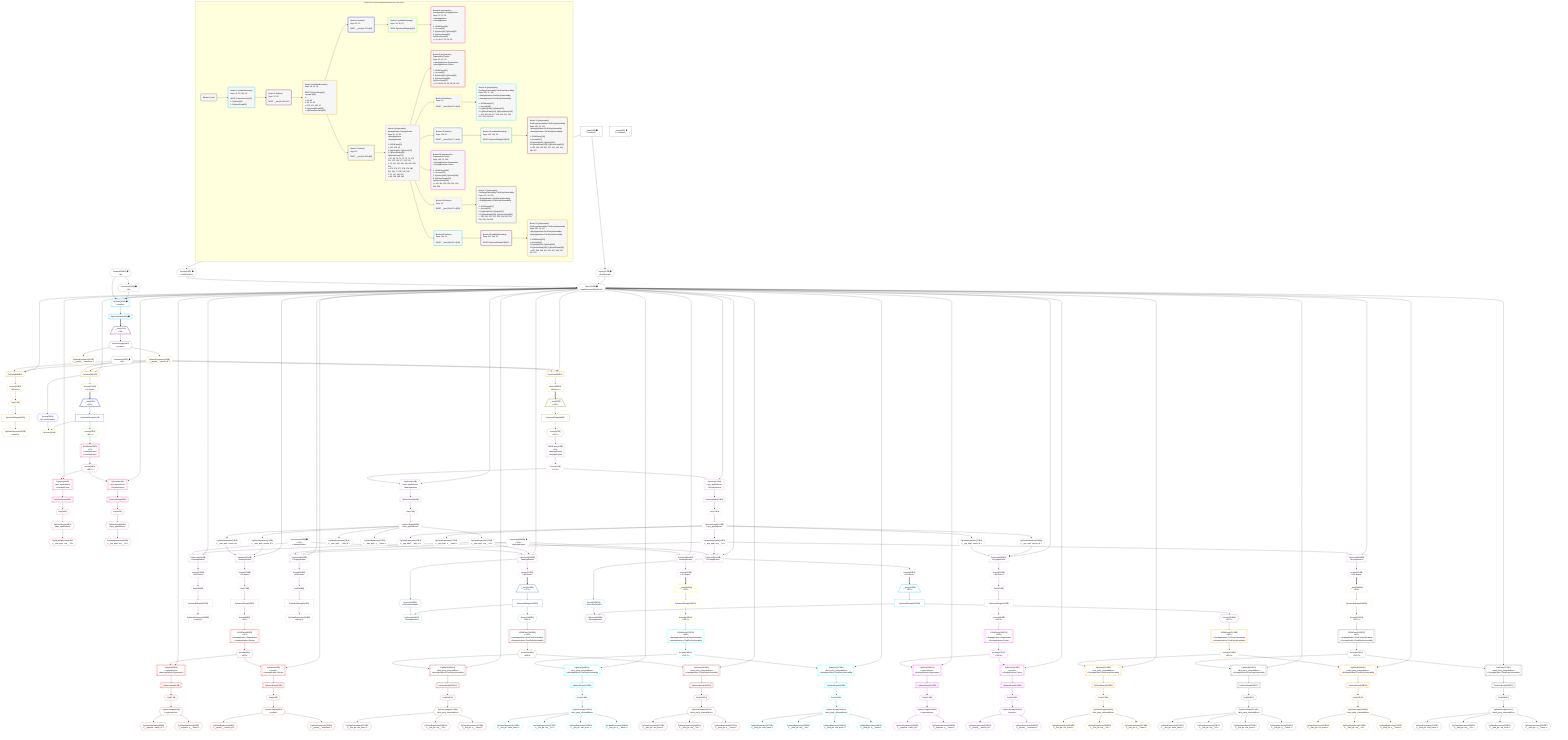 %%{init: {'themeVariables': { 'fontSize': '12px'}}}%%
graph TD
    classDef path fill:#eee,stroke:#000,color:#000
    classDef plan fill:#fff,stroke-width:1px,color:#000
    classDef itemplan fill:#fff,stroke-width:2px,color:#000
    classDef unbatchedplan fill:#dff,stroke-width:1px,color:#000
    classDef sideeffectplan fill:#fcc,stroke-width:2px,color:#000
    classDef bucket fill:#f6f6f6,color:#000,stroke-width:2px,text-align:left


    %% plan dependencies
    Object12{{"Object[12∈0] ➊<br />ᐸ{pgSettings,withPgClient}ᐳ"}}:::plan
    Access10{{"Access[10∈0] ➊<br />ᐸ2.pgSettingsᐳ"}}:::plan
    Access11{{"Access[11∈0] ➊<br />ᐸ2.withPgClientᐳ"}}:::plan
    Access10 & Access11 --> Object12
    __Value2["__Value[2∈0] ➊<br />ᐸcontextᐳ"]:::plan
    __Value2 --> Access10
    __Value2 --> Access11
    Connection13{{"Connection[13∈0] ➊<br />ᐸ9ᐳ"}}:::plan
    Constant284{{"Constant[284∈0] ➊<br />ᐸ4ᐳ"}}:::plan
    Constant284 --> Connection13
    __Value4["__Value[4∈0] ➊<br />ᐸrootValueᐳ"]:::plan
    Connection25{{"Connection[25∈0] ➊<br />ᐸ21ᐳ"}}:::plan
    PgSelect15[["PgSelect[15∈1] ➊<br />ᐸpeopleᐳ"]]:::plan
    Object12 & Connection13 & Constant284 --> PgSelect15
    PgSelectRows16[["PgSelectRows[16∈1] ➊"]]:::plan
    PgSelect15 --> PgSelectRows16
    __Item17[/"__Item[17∈2]<br />ᐸ16ᐳ"\]:::itemplan
    PgSelectRows16 ==> __Item17
    PgSelectSingle18{{"PgSelectSingle[18∈2]<br />ᐸpeopleᐳ"}}:::plan
    __Item17 --> PgSelectSingle18
    PgUnionAll26[["PgUnionAll[26∈3]"]]:::plan
    PgClassExpression19{{"PgClassExpression[19∈3]<br />ᐸ__people__.”person_id”ᐳ"}}:::plan
    Object12 & PgClassExpression19 & Connection25 --> PgUnionAll26
    PgUnionAll31[["PgUnionAll[31∈3]"]]:::plan
    Object12 & PgClassExpression19 & Connection25 --> PgUnionAll31
    PgUnionAll56[["PgUnionAll[56∈3]"]]:::plan
    Object12 & PgClassExpression19 & Connection25 --> PgUnionAll56
    PgSelectSingle18 --> PgClassExpression19
    PgClassExpression20{{"PgClassExpression[20∈3]<br />ᐸ__people__.”username”ᐳ"}}:::plan
    PgSelectSingle18 --> PgClassExpression20
    First27{{"First[27∈3]"}}:::plan
    Access273{{"Access[273∈3]<br />ᐸ26.itemsᐳ"}}:::plan
    Access273 --> First27
    PgUnionAllSingle29["PgUnionAllSingle[29∈3]"]:::plan
    First27 --> PgUnionAllSingle29
    PgClassExpression30{{"PgClassExpression[30∈3]<br />ᐸcount(*)ᐳ"}}:::plan
    PgUnionAllSingle29 --> PgClassExpression30
    PgUnionAll26 --> Access273
    Access274{{"Access[274∈3]<br />ᐸ31.itemsᐳ"}}:::plan
    PgUnionAll31 --> Access274
    Access283{{"Access[283∈3]<br />ᐸ56.itemsᐳ"}}:::plan
    PgUnionAll56 --> Access283
    __Item33[/"__Item[33∈4]<br />ᐸ274ᐳ"\]:::itemplan
    Access274 ==> __Item33
    PgUnionAllSingle34["PgUnionAllSingle[34∈4]"]:::plan
    __Item33 --> PgUnionAllSingle34
    Access35{{"Access[35∈4]<br />ᐸ31.cursorDetailsᐳ"}}:::plan
    PgUnionAll31 --> Access35
    PgCursor36{{"PgCursor[36∈5]"}}:::plan
    PgUnionAllSingle34 & Access35 --> PgCursor36
    Access37{{"Access[37∈5]<br />ᐸ34.1ᐳ"}}:::plan
    PgUnionAllSingle34 --> Access37
    PgSelect40[["PgSelect[40∈6]<br />ᐸaws_applicationsᐳ<br />ᐳAwsApplication"]]:::plan
    Access39{{"Access[39∈6]<br />ᐸ38.0ᐳ"}}:::plan
    Object12 & Access39 --> PgSelect40
    PgSelect50[["PgSelect[50∈6]<br />ᐸgcp_applicationsᐳ<br />ᐳGcpApplication"]]:::plan
    Object12 & Access39 --> PgSelect50
    JSONParse38[["JSONParse[38∈6]<br />ᐸ37ᐳ<br />ᐳAwsApplication<br />ᐳGcpApplication"]]:::plan
    Access37 --> JSONParse38
    JSONParse38 --> Access39
    First44{{"First[44∈6]"}}:::plan
    PgSelectRows45[["PgSelectRows[45∈6]"]]:::plan
    PgSelectRows45 --> First44
    PgSelect40 --> PgSelectRows45
    PgSelectSingle46{{"PgSelectSingle[46∈6]<br />ᐸaws_applicationsᐳ"}}:::plan
    First44 --> PgSelectSingle46
    PgClassExpression47{{"PgClassExpression[47∈6]<br />ᐸ__aws_appl...ons__.”id”ᐳ"}}:::plan
    PgSelectSingle46 --> PgClassExpression47
    First52{{"First[52∈6]"}}:::plan
    PgSelectRows53[["PgSelectRows[53∈6]"]]:::plan
    PgSelectRows53 --> First52
    PgSelect50 --> PgSelectRows53
    PgSelectSingle54{{"PgSelectSingle[54∈6]<br />ᐸgcp_applicationsᐳ"}}:::plan
    First52 --> PgSelectSingle54
    PgClassExpression55{{"PgClassExpression[55∈6]<br />ᐸ__gcp_appl...ons__.”id”ᐳ"}}:::plan
    PgSelectSingle54 --> PgClassExpression55
    __Item58[/"__Item[58∈7]<br />ᐸ283ᐳ"\]:::itemplan
    Access283 ==> __Item58
    PgUnionAllSingle59["PgUnionAllSingle[59∈7]"]:::plan
    __Item58 --> PgUnionAllSingle59
    Access60{{"Access[60∈7]<br />ᐸ59.1ᐳ"}}:::plan
    PgUnionAllSingle59 --> Access60
    PgUnionAll75[["PgUnionAll[75∈8]<br />ᐳAwsApplication"]]:::plan
    PgClassExpression73{{"PgClassExpression[73∈8]<br />ᐸ__aws_appl...person_id”ᐳ"}}:::plan
    PgClassExpression74{{"PgClassExpression[74∈8]<br />ᐸ__aws_appl...zation_id”ᐳ"}}:::plan
    Object12 & PgClassExpression73 & PgClassExpression74 --> PgUnionAll75
    PgUnionAll134[["PgUnionAll[134∈8]<br />ᐳAwsApplication"]]:::plan
    PgClassExpression71{{"PgClassExpression[71∈8]<br />ᐸ__aws_appl...ons__.”id”ᐳ"}}:::plan
    Connection133{{"Connection[133∈8] ➊<br />ᐸ131ᐳ<br />ᐳAwsApplication"}}:::plan
    Object12 & PgClassExpression71 & Connection133 --> PgUnionAll134
    PgUnionAll139[["PgUnionAll[139∈8]<br />ᐳAwsApplication"]]:::plan
    Object12 & PgClassExpression71 & Connection133 --> PgUnionAll139
    PgUnionAll180[["PgUnionAll[180∈8]<br />ᐳGcpApplication"]]:::plan
    PgClassExpression178{{"PgClassExpression[178∈8]<br />ᐸ__gcp_appl...person_id”ᐳ"}}:::plan
    PgClassExpression179{{"PgClassExpression[179∈8]<br />ᐸ__gcp_appl...zation_id”ᐳ"}}:::plan
    Object12 & PgClassExpression178 & PgClassExpression179 --> PgUnionAll180
    PgUnionAll239[["PgUnionAll[239∈8]<br />ᐳGcpApplication"]]:::plan
    PgClassExpression176{{"PgClassExpression[176∈8]<br />ᐸ__gcp_appl...ons__.”id”ᐳ"}}:::plan
    Connection238{{"Connection[238∈8] ➊<br />ᐸ236ᐳ<br />ᐳGcpApplication"}}:::plan
    Object12 & PgClassExpression176 & Connection238 --> PgUnionAll239
    PgUnionAll244[["PgUnionAll[244∈8]<br />ᐳGcpApplication"]]:::plan
    Object12 & PgClassExpression176 & Connection238 --> PgUnionAll244
    PgSelect63[["PgSelect[63∈8]<br />ᐸaws_applicationsᐳ<br />ᐳAwsApplication"]]:::plan
    Access62{{"Access[62∈8]<br />ᐸ61.0ᐳ"}}:::plan
    Object12 & Access62 --> PgSelect63
    PgUnionAll101[["PgUnionAll[101∈8]<br />ᐳAwsApplication"]]:::plan
    Object12 & PgClassExpression71 --> PgUnionAll101
    PgSelect170[["PgSelect[170∈8]<br />ᐸgcp_applicationsᐳ<br />ᐳGcpApplication"]]:::plan
    Object12 & Access62 --> PgSelect170
    PgUnionAll206[["PgUnionAll[206∈8]<br />ᐳGcpApplication"]]:::plan
    Object12 & PgClassExpression176 --> PgUnionAll206
    JSONParse61[["JSONParse[61∈8]<br />ᐸ60ᐳ<br />ᐳAwsApplication<br />ᐳGcpApplication"]]:::plan
    Access60 --> JSONParse61
    JSONParse61 --> Access62
    First67{{"First[67∈8]"}}:::plan
    PgSelectRows68[["PgSelectRows[68∈8]"]]:::plan
    PgSelectRows68 --> First67
    PgSelect63 --> PgSelectRows68
    PgSelectSingle69{{"PgSelectSingle[69∈8]<br />ᐸaws_applicationsᐳ"}}:::plan
    First67 --> PgSelectSingle69
    PgClassExpression70{{"PgClassExpression[70∈8]<br />ᐸ__aws_appl..._.”aws_id”ᐳ"}}:::plan
    PgSelectSingle69 --> PgClassExpression70
    PgSelectSingle69 --> PgClassExpression71
    PgClassExpression72{{"PgClassExpression[72∈8]<br />ᐸ__aws_appl...s__.”name”ᐳ"}}:::plan
    PgSelectSingle69 --> PgClassExpression72
    PgSelectSingle69 --> PgClassExpression73
    PgSelectSingle69 --> PgClassExpression74
    First77{{"First[77∈8]"}}:::plan
    Access278{{"Access[278∈8]<br />ᐸ75.itemsᐳ"}}:::plan
    Access278 --> First77
    PgUnionAllSingle79["PgUnionAllSingle[79∈8]"]:::plan
    First77 --> PgUnionAllSingle79
    Access80{{"Access[80∈8]<br />ᐸ79.1ᐳ"}}:::plan
    PgUnionAllSingle79 --> Access80
    First135{{"First[135∈8]"}}:::plan
    Access276{{"Access[276∈8]<br />ᐸ134.itemsᐳ"}}:::plan
    Access276 --> First135
    PgUnionAllSingle137["PgUnionAllSingle[137∈8]"]:::plan
    First135 --> PgUnionAllSingle137
    PgClassExpression138{{"PgClassExpression[138∈8]<br />ᐸcount(*)ᐳ"}}:::plan
    PgUnionAllSingle137 --> PgClassExpression138
    First172{{"First[172∈8]"}}:::plan
    PgSelectRows173[["PgSelectRows[173∈8]"]]:::plan
    PgSelectRows173 --> First172
    PgSelect170 --> PgSelectRows173
    PgSelectSingle174{{"PgSelectSingle[174∈8]<br />ᐸgcp_applicationsᐳ"}}:::plan
    First172 --> PgSelectSingle174
    PgClassExpression175{{"PgClassExpression[175∈8]<br />ᐸ__gcp_appl..._.”gcp_id”ᐳ"}}:::plan
    PgSelectSingle174 --> PgClassExpression175
    PgSelectSingle174 --> PgClassExpression176
    PgClassExpression177{{"PgClassExpression[177∈8]<br />ᐸ__gcp_appl...s__.”name”ᐳ"}}:::plan
    PgSelectSingle174 --> PgClassExpression177
    PgSelectSingle174 --> PgClassExpression178
    PgSelectSingle174 --> PgClassExpression179
    First182{{"First[182∈8]"}}:::plan
    Access282{{"Access[282∈8]<br />ᐸ180.itemsᐳ"}}:::plan
    Access282 --> First182
    PgUnionAllSingle184["PgUnionAllSingle[184∈8]"]:::plan
    First182 --> PgUnionAllSingle184
    Access185{{"Access[185∈8]<br />ᐸ184.1ᐳ"}}:::plan
    PgUnionAllSingle184 --> Access185
    First240{{"First[240∈8]"}}:::plan
    Access280{{"Access[280∈8]<br />ᐸ239.itemsᐳ"}}:::plan
    Access280 --> First240
    PgUnionAllSingle242["PgUnionAllSingle[242∈8]"]:::plan
    First240 --> PgUnionAllSingle242
    PgClassExpression243{{"PgClassExpression[243∈8]<br />ᐸcount(*)ᐳ"}}:::plan
    PgUnionAllSingle242 --> PgClassExpression243
    Access275{{"Access[275∈8]<br />ᐸ101.itemsᐳ"}}:::plan
    PgUnionAll101 --> Access275
    PgUnionAll134 --> Access276
    Access277{{"Access[277∈8]<br />ᐸ139.itemsᐳ"}}:::plan
    PgUnionAll139 --> Access277
    PgUnionAll75 --> Access278
    Access279{{"Access[279∈8]<br />ᐸ206.itemsᐳ"}}:::plan
    PgUnionAll206 --> Access279
    PgUnionAll239 --> Access280
    Access281{{"Access[281∈8]<br />ᐸ244.itemsᐳ"}}:::plan
    PgUnionAll244 --> Access281
    PgUnionAll180 --> Access282
    PgSelect83[["PgSelect[83∈9]<br />ᐸorganizationsᐳ<br />ᐳAwsApplicationᐳOrganization"]]:::plan
    Access82{{"Access[82∈9]<br />ᐸ81.0ᐳ"}}:::plan
    Object12 & Access82 --> PgSelect83
    PgSelect94[["PgSelect[94∈9]<br />ᐸpeopleᐳ<br />ᐳAwsApplicationᐳPerson"]]:::plan
    Object12 & Access82 --> PgSelect94
    JSONParse81[["JSONParse[81∈9]<br />ᐸ80ᐳ<br />ᐳAwsApplicationᐳOrganization<br />ᐳAwsApplicationᐳPerson"]]:::plan
    Access80 --> JSONParse81
    JSONParse81 --> Access82
    First87{{"First[87∈9]"}}:::plan
    PgSelectRows88[["PgSelectRows[88∈9]"]]:::plan
    PgSelectRows88 --> First87
    PgSelect83 --> PgSelectRows88
    PgSelectSingle89{{"PgSelectSingle[89∈9]<br />ᐸorganizationsᐳ"}}:::plan
    First87 --> PgSelectSingle89
    PgClassExpression90{{"PgClassExpression[90∈9]<br />ᐸ__organiza...zation_id”ᐳ"}}:::plan
    PgSelectSingle89 --> PgClassExpression90
    PgClassExpression91{{"PgClassExpression[91∈9]<br />ᐸ__organiza...s__.”name”ᐳ"}}:::plan
    PgSelectSingle89 --> PgClassExpression91
    First96{{"First[96∈9]"}}:::plan
    PgSelectRows97[["PgSelectRows[97∈9]"]]:::plan
    PgSelectRows97 --> First96
    PgSelect94 --> PgSelectRows97
    PgSelectSingle98{{"PgSelectSingle[98∈9]<br />ᐸpeopleᐳ"}}:::plan
    First96 --> PgSelectSingle98
    PgClassExpression99{{"PgClassExpression[99∈9]<br />ᐸ__people__.”person_id”ᐳ"}}:::plan
    PgSelectSingle98 --> PgClassExpression99
    PgClassExpression100{{"PgClassExpression[100∈9]<br />ᐸ__people__.”username”ᐳ"}}:::plan
    PgSelectSingle98 --> PgClassExpression100
    __Item104[/"__Item[104∈10]<br />ᐸ275ᐳ"\]:::itemplan
    Access275 ==> __Item104
    PgUnionAllSingle105["PgUnionAllSingle[105∈10]"]:::plan
    __Item104 --> PgUnionAllSingle105
    Access106{{"Access[106∈10]<br />ᐸ105.1ᐳ"}}:::plan
    PgUnionAllSingle105 --> Access106
    PgSelect109[["PgSelect[109∈11]<br />ᐸfirst_party_vulnerabilitiesᐳ<br />ᐳAwsApplicationᐳFirstPartyVulnerability"]]:::plan
    Access108{{"Access[108∈11]<br />ᐸ107.0ᐳ"}}:::plan
    Object12 & Access108 --> PgSelect109
    PgSelect122[["PgSelect[122∈11]<br />ᐸthird_party_vulnerabilitiesᐳ<br />ᐳAwsApplicationᐳThirdPartyVulnerability"]]:::plan
    Object12 & Access108 --> PgSelect122
    JSONParse107[["JSONParse[107∈11]<br />ᐸ106ᐳ<br />ᐳAwsApplicationᐳFirstPartyVulnerability<br />ᐳAwsApplicationᐳThirdPartyVulnerability"]]:::plan
    Access106 --> JSONParse107
    JSONParse107 --> Access108
    First113{{"First[113∈11]"}}:::plan
    PgSelectRows114[["PgSelectRows[114∈11]"]]:::plan
    PgSelectRows114 --> First113
    PgSelect109 --> PgSelectRows114
    PgSelectSingle115{{"PgSelectSingle[115∈11]<br />ᐸfirst_party_vulnerabilitiesᐳ"}}:::plan
    First113 --> PgSelectSingle115
    PgClassExpression116{{"PgClassExpression[116∈11]<br />ᐸ__first_pa...team_name”ᐳ"}}:::plan
    PgSelectSingle115 --> PgClassExpression116
    PgClassExpression117{{"PgClassExpression[117∈11]<br />ᐸ__first_pa...ies__.”id”ᐳ"}}:::plan
    PgSelectSingle115 --> PgClassExpression117
    PgClassExpression118{{"PgClassExpression[118∈11]<br />ᐸ__first_pa...vss_score”ᐳ"}}:::plan
    PgSelectSingle115 --> PgClassExpression118
    PgClassExpression119{{"PgClassExpression[119∈11]<br />ᐸ__first_pa...s__.”name”ᐳ"}}:::plan
    PgSelectSingle115 --> PgClassExpression119
    First124{{"First[124∈11]"}}:::plan
    PgSelectRows125[["PgSelectRows[125∈11]"]]:::plan
    PgSelectRows125 --> First124
    PgSelect122 --> PgSelectRows125
    PgSelectSingle126{{"PgSelectSingle[126∈11]<br />ᐸthird_party_vulnerabilitiesᐳ"}}:::plan
    First124 --> PgSelectSingle126
    PgClassExpression127{{"PgClassExpression[127∈11]<br />ᐸ__third_pa...ndor_name”ᐳ"}}:::plan
    PgSelectSingle126 --> PgClassExpression127
    PgClassExpression128{{"PgClassExpression[128∈11]<br />ᐸ__third_pa...ies__.”id”ᐳ"}}:::plan
    PgSelectSingle126 --> PgClassExpression128
    PgClassExpression129{{"PgClassExpression[129∈11]<br />ᐸ__third_pa...vss_score”ᐳ"}}:::plan
    PgSelectSingle126 --> PgClassExpression129
    PgClassExpression130{{"PgClassExpression[130∈11]<br />ᐸ__third_pa...s__.”name”ᐳ"}}:::plan
    PgSelectSingle126 --> PgClassExpression130
    __Item141[/"__Item[141∈12]<br />ᐸ277ᐳ"\]:::itemplan
    Access277 ==> __Item141
    PgUnionAllSingle142["PgUnionAllSingle[142∈12]"]:::plan
    __Item141 --> PgUnionAllSingle142
    Access143{{"Access[143∈12]<br />ᐸ139.cursorDetailsᐳ"}}:::plan
    PgUnionAll139 --> Access143
    PgCursor144{{"PgCursor[144∈13]<br />ᐳAwsApplication"}}:::plan
    PgUnionAllSingle142 & Access143 --> PgCursor144
    Access145{{"Access[145∈13]<br />ᐸ142.1ᐳ"}}:::plan
    PgUnionAllSingle142 --> Access145
    PgSelect148[["PgSelect[148∈14]<br />ᐸfirst_party_vulnerabilitiesᐳ<br />ᐳAwsApplicationᐳFirstPartyVulnerability"]]:::plan
    Access147{{"Access[147∈14]<br />ᐸ146.0ᐳ"}}:::plan
    Object12 & Access147 --> PgSelect148
    PgSelect160[["PgSelect[160∈14]<br />ᐸthird_party_vulnerabilitiesᐳ<br />ᐳAwsApplicationᐳThirdPartyVulnerability"]]:::plan
    Object12 & Access147 --> PgSelect160
    JSONParse146[["JSONParse[146∈14]<br />ᐸ145ᐳ<br />ᐳAwsApplicationᐳFirstPartyVulnerability<br />ᐳAwsApplicationᐳThirdPartyVulnerability"]]:::plan
    Access145 --> JSONParse146
    JSONParse146 --> Access147
    First152{{"First[152∈14]"}}:::plan
    PgSelectRows153[["PgSelectRows[153∈14]"]]:::plan
    PgSelectRows153 --> First152
    PgSelect148 --> PgSelectRows153
    PgSelectSingle154{{"PgSelectSingle[154∈14]<br />ᐸfirst_party_vulnerabilitiesᐳ"}}:::plan
    First152 --> PgSelectSingle154
    PgClassExpression155{{"PgClassExpression[155∈14]<br />ᐸ__first_pa...vss_score”ᐳ"}}:::plan
    PgSelectSingle154 --> PgClassExpression155
    PgClassExpression156{{"PgClassExpression[156∈14]<br />ᐸ__first_pa...ies__.”id”ᐳ"}}:::plan
    PgSelectSingle154 --> PgClassExpression156
    PgClassExpression157{{"PgClassExpression[157∈14]<br />ᐸ__first_pa...s__.”name”ᐳ"}}:::plan
    PgSelectSingle154 --> PgClassExpression157
    First162{{"First[162∈14]"}}:::plan
    PgSelectRows163[["PgSelectRows[163∈14]"]]:::plan
    PgSelectRows163 --> First162
    PgSelect160 --> PgSelectRows163
    PgSelectSingle164{{"PgSelectSingle[164∈14]<br />ᐸthird_party_vulnerabilitiesᐳ"}}:::plan
    First162 --> PgSelectSingle164
    PgClassExpression165{{"PgClassExpression[165∈14]<br />ᐸ__third_pa...vss_score”ᐳ"}}:::plan
    PgSelectSingle164 --> PgClassExpression165
    PgClassExpression166{{"PgClassExpression[166∈14]<br />ᐸ__third_pa...ies__.”id”ᐳ"}}:::plan
    PgSelectSingle164 --> PgClassExpression166
    PgClassExpression167{{"PgClassExpression[167∈14]<br />ᐸ__third_pa...s__.”name”ᐳ"}}:::plan
    PgSelectSingle164 --> PgClassExpression167
    PgSelect188[["PgSelect[188∈15]<br />ᐸorganizationsᐳ<br />ᐳGcpApplicationᐳOrganization"]]:::plan
    Access187{{"Access[187∈15]<br />ᐸ186.0ᐳ"}}:::plan
    Object12 & Access187 --> PgSelect188
    PgSelect199[["PgSelect[199∈15]<br />ᐸpeopleᐳ<br />ᐳGcpApplicationᐳPerson"]]:::plan
    Object12 & Access187 --> PgSelect199
    JSONParse186[["JSONParse[186∈15]<br />ᐸ185ᐳ<br />ᐳGcpApplicationᐳOrganization<br />ᐳGcpApplicationᐳPerson"]]:::plan
    Access185 --> JSONParse186
    JSONParse186 --> Access187
    First192{{"First[192∈15]"}}:::plan
    PgSelectRows193[["PgSelectRows[193∈15]"]]:::plan
    PgSelectRows193 --> First192
    PgSelect188 --> PgSelectRows193
    PgSelectSingle194{{"PgSelectSingle[194∈15]<br />ᐸorganizationsᐳ"}}:::plan
    First192 --> PgSelectSingle194
    PgClassExpression195{{"PgClassExpression[195∈15]<br />ᐸ__organiza...zation_id”ᐳ"}}:::plan
    PgSelectSingle194 --> PgClassExpression195
    PgClassExpression196{{"PgClassExpression[196∈15]<br />ᐸ__organiza...s__.”name”ᐳ"}}:::plan
    PgSelectSingle194 --> PgClassExpression196
    First201{{"First[201∈15]"}}:::plan
    PgSelectRows202[["PgSelectRows[202∈15]"]]:::plan
    PgSelectRows202 --> First201
    PgSelect199 --> PgSelectRows202
    PgSelectSingle203{{"PgSelectSingle[203∈15]<br />ᐸpeopleᐳ"}}:::plan
    First201 --> PgSelectSingle203
    PgClassExpression204{{"PgClassExpression[204∈15]<br />ᐸ__people__.”person_id”ᐳ"}}:::plan
    PgSelectSingle203 --> PgClassExpression204
    PgClassExpression205{{"PgClassExpression[205∈15]<br />ᐸ__people__.”username”ᐳ"}}:::plan
    PgSelectSingle203 --> PgClassExpression205
    __Item209[/"__Item[209∈16]<br />ᐸ279ᐳ"\]:::itemplan
    Access279 ==> __Item209
    PgUnionAllSingle210["PgUnionAllSingle[210∈16]"]:::plan
    __Item209 --> PgUnionAllSingle210
    Access211{{"Access[211∈16]<br />ᐸ210.1ᐳ"}}:::plan
    PgUnionAllSingle210 --> Access211
    PgSelect214[["PgSelect[214∈17]<br />ᐸfirst_party_vulnerabilitiesᐳ<br />ᐳGcpApplicationᐳFirstPartyVulnerability"]]:::plan
    Access213{{"Access[213∈17]<br />ᐸ212.0ᐳ"}}:::plan
    Object12 & Access213 --> PgSelect214
    PgSelect227[["PgSelect[227∈17]<br />ᐸthird_party_vulnerabilitiesᐳ<br />ᐳGcpApplicationᐳThirdPartyVulnerability"]]:::plan
    Object12 & Access213 --> PgSelect227
    JSONParse212[["JSONParse[212∈17]<br />ᐸ211ᐳ<br />ᐳGcpApplicationᐳFirstPartyVulnerability<br />ᐳGcpApplicationᐳThirdPartyVulnerability"]]:::plan
    Access211 --> JSONParse212
    JSONParse212 --> Access213
    First218{{"First[218∈17]"}}:::plan
    PgSelectRows219[["PgSelectRows[219∈17]"]]:::plan
    PgSelectRows219 --> First218
    PgSelect214 --> PgSelectRows219
    PgSelectSingle220{{"PgSelectSingle[220∈17]<br />ᐸfirst_party_vulnerabilitiesᐳ"}}:::plan
    First218 --> PgSelectSingle220
    PgClassExpression221{{"PgClassExpression[221∈17]<br />ᐸ__first_pa...team_name”ᐳ"}}:::plan
    PgSelectSingle220 --> PgClassExpression221
    PgClassExpression222{{"PgClassExpression[222∈17]<br />ᐸ__first_pa...ies__.”id”ᐳ"}}:::plan
    PgSelectSingle220 --> PgClassExpression222
    PgClassExpression223{{"PgClassExpression[223∈17]<br />ᐸ__first_pa...vss_score”ᐳ"}}:::plan
    PgSelectSingle220 --> PgClassExpression223
    PgClassExpression224{{"PgClassExpression[224∈17]<br />ᐸ__first_pa...s__.”name”ᐳ"}}:::plan
    PgSelectSingle220 --> PgClassExpression224
    First229{{"First[229∈17]"}}:::plan
    PgSelectRows230[["PgSelectRows[230∈17]"]]:::plan
    PgSelectRows230 --> First229
    PgSelect227 --> PgSelectRows230
    PgSelectSingle231{{"PgSelectSingle[231∈17]<br />ᐸthird_party_vulnerabilitiesᐳ"}}:::plan
    First229 --> PgSelectSingle231
    PgClassExpression232{{"PgClassExpression[232∈17]<br />ᐸ__third_pa...ndor_name”ᐳ"}}:::plan
    PgSelectSingle231 --> PgClassExpression232
    PgClassExpression233{{"PgClassExpression[233∈17]<br />ᐸ__third_pa...ies__.”id”ᐳ"}}:::plan
    PgSelectSingle231 --> PgClassExpression233
    PgClassExpression234{{"PgClassExpression[234∈17]<br />ᐸ__third_pa...vss_score”ᐳ"}}:::plan
    PgSelectSingle231 --> PgClassExpression234
    PgClassExpression235{{"PgClassExpression[235∈17]<br />ᐸ__third_pa...s__.”name”ᐳ"}}:::plan
    PgSelectSingle231 --> PgClassExpression235
    __Item246[/"__Item[246∈18]<br />ᐸ281ᐳ"\]:::itemplan
    Access281 ==> __Item246
    PgUnionAllSingle247["PgUnionAllSingle[247∈18]"]:::plan
    __Item246 --> PgUnionAllSingle247
    Access248{{"Access[248∈18]<br />ᐸ244.cursorDetailsᐳ"}}:::plan
    PgUnionAll244 --> Access248
    PgCursor249{{"PgCursor[249∈19]<br />ᐳGcpApplication"}}:::plan
    PgUnionAllSingle247 & Access248 --> PgCursor249
    Access250{{"Access[250∈19]<br />ᐸ247.1ᐳ"}}:::plan
    PgUnionAllSingle247 --> Access250
    PgSelect253[["PgSelect[253∈20]<br />ᐸfirst_party_vulnerabilitiesᐳ<br />ᐳGcpApplicationᐳFirstPartyVulnerability"]]:::plan
    Access252{{"Access[252∈20]<br />ᐸ251.0ᐳ"}}:::plan
    Object12 & Access252 --> PgSelect253
    PgSelect265[["PgSelect[265∈20]<br />ᐸthird_party_vulnerabilitiesᐳ<br />ᐳGcpApplicationᐳThirdPartyVulnerability"]]:::plan
    Object12 & Access252 --> PgSelect265
    JSONParse251[["JSONParse[251∈20]<br />ᐸ250ᐳ<br />ᐳGcpApplicationᐳFirstPartyVulnerability<br />ᐳGcpApplicationᐳThirdPartyVulnerability"]]:::plan
    Access250 --> JSONParse251
    JSONParse251 --> Access252
    First257{{"First[257∈20]"}}:::plan
    PgSelectRows258[["PgSelectRows[258∈20]"]]:::plan
    PgSelectRows258 --> First257
    PgSelect253 --> PgSelectRows258
    PgSelectSingle259{{"PgSelectSingle[259∈20]<br />ᐸfirst_party_vulnerabilitiesᐳ"}}:::plan
    First257 --> PgSelectSingle259
    PgClassExpression260{{"PgClassExpression[260∈20]<br />ᐸ__first_pa...vss_score”ᐳ"}}:::plan
    PgSelectSingle259 --> PgClassExpression260
    PgClassExpression261{{"PgClassExpression[261∈20]<br />ᐸ__first_pa...ies__.”id”ᐳ"}}:::plan
    PgSelectSingle259 --> PgClassExpression261
    PgClassExpression262{{"PgClassExpression[262∈20]<br />ᐸ__first_pa...s__.”name”ᐳ"}}:::plan
    PgSelectSingle259 --> PgClassExpression262
    First267{{"First[267∈20]"}}:::plan
    PgSelectRows268[["PgSelectRows[268∈20]"]]:::plan
    PgSelectRows268 --> First267
    PgSelect265 --> PgSelectRows268
    PgSelectSingle269{{"PgSelectSingle[269∈20]<br />ᐸthird_party_vulnerabilitiesᐳ"}}:::plan
    First267 --> PgSelectSingle269
    PgClassExpression270{{"PgClassExpression[270∈20]<br />ᐸ__third_pa...vss_score”ᐳ"}}:::plan
    PgSelectSingle269 --> PgClassExpression270
    PgClassExpression271{{"PgClassExpression[271∈20]<br />ᐸ__third_pa...ies__.”id”ᐳ"}}:::plan
    PgSelectSingle269 --> PgClassExpression271
    PgClassExpression272{{"PgClassExpression[272∈20]<br />ᐸ__third_pa...s__.”name”ᐳ"}}:::plan
    PgSelectSingle269 --> PgClassExpression272

    %% define steps

    subgraph "Buckets for queries/polymorphic/person-app-vulns"
    Bucket0("Bucket 0 (root)"):::bucket
    classDef bucket0 stroke:#696969
    class Bucket0,__Value2,__Value4,Access10,Access11,Object12,Connection13,Connection25,Constant284 bucket0
    Bucket1("Bucket 1 (nullableBoundary)<br />Deps: 12, 13, 284, 25<br /><br />ROOT Connectionᐸ9ᐳ[13]<br />1: PgSelect[15]<br />2: PgSelectRows[16]"):::bucket
    classDef bucket1 stroke:#00bfff
    class Bucket1,PgSelect15,PgSelectRows16 bucket1
    Bucket2("Bucket 2 (listItem)<br />Deps: 12, 25<br /><br />ROOT __Item{2}ᐸ16ᐳ[17]"):::bucket
    classDef bucket2 stroke:#7f007f
    class Bucket2,__Item17,PgSelectSingle18 bucket2
    Bucket3("Bucket 3 (nullableBoundary)<br />Deps: 18, 12, 25<br /><br />ROOT PgSelectSingle{2}ᐸpeopleᐳ[18]<br />1: <br />ᐳ: 19, 20<br />2: 26, 31, 56<br />ᐳ: 273, 274, 283, 27<br />3: PgUnionAllSingle[29]<br />ᐳ: PgClassExpression[30]"):::bucket
    classDef bucket3 stroke:#ffa500
    class Bucket3,PgClassExpression19,PgClassExpression20,PgUnionAll26,First27,PgUnionAllSingle29,PgClassExpression30,PgUnionAll31,PgUnionAll56,Access273,Access274,Access283 bucket3
    Bucket4("Bucket 4 (listItem)<br />Deps: 31, 12<br /><br />ROOT __Item{4}ᐸ274ᐳ[33]"):::bucket
    classDef bucket4 stroke:#0000ff
    class Bucket4,__Item33,PgUnionAllSingle34,Access35 bucket4
    Bucket5("Bucket 5 (nullableBoundary)<br />Deps: 34, 35, 12<br /><br />ROOT PgUnionAllSingle{4}[34]"):::bucket
    classDef bucket5 stroke:#7fff00
    class Bucket5,PgCursor36,Access37 bucket5
    Bucket6("Bucket 6 (polymorphic)<br />AwsApplication,GcpApplication<br />Deps: 37, 12, 34<br />ᐳAwsApplication<br />ᐳGcpApplication<br /><br />1: JSONParse[38]<br />ᐳ: Access[39]<br />2: PgSelect[40], PgSelect[50]<br />3: PgSelectRows[45], PgSelectRows[53]<br />ᐳ: 44, 46, 47, 52, 54, 55"):::bucket
    classDef bucket6 stroke:#ff1493
    class Bucket6,JSONParse38,Access39,PgSelect40,First44,PgSelectRows45,PgSelectSingle46,PgClassExpression47,PgSelect50,First52,PgSelectRows53,PgSelectSingle54,PgClassExpression55 bucket6
    Bucket7("Bucket 7 (listItem)<br />Deps: 12<br /><br />ROOT __Item{7}ᐸ283ᐳ[58]"):::bucket
    classDef bucket7 stroke:#808000
    class Bucket7,__Item58,PgUnionAllSingle59,Access60 bucket7
    Bucket8("Bucket 8 (polymorphic)<br />AwsApplication,GcpApplication<br />Deps: 60, 12, 59<br />ᐳAwsApplication<br />ᐳGcpApplication<br /><br />1: JSONParse[61]<br />ᐳ: 133, 238, 62<br />2: PgSelect[63], PgSelect[170]<br />3: PgSelectRows[68], PgSelectRows[173]<br />ᐳ: 67, 69, 70, 71, 72, 73, 74, 172, 174, 175, 176, 177, 178, 179<br />4: 75, 101, 134, 139, 180, 206, 239, 244<br />ᐳ: 275, 276, 277, 278, 279, 280, 281, 282, 77, 135, 182, 240<br />5: 79, 137, 184, 242<br />ᐳ: 80, 138, 185, 243"):::bucket
    classDef bucket8 stroke:#dda0dd
    class Bucket8,JSONParse61,Access62,PgSelect63,First67,PgSelectRows68,PgSelectSingle69,PgClassExpression70,PgClassExpression71,PgClassExpression72,PgClassExpression73,PgClassExpression74,PgUnionAll75,First77,PgUnionAllSingle79,Access80,PgUnionAll101,Connection133,PgUnionAll134,First135,PgUnionAllSingle137,PgClassExpression138,PgUnionAll139,PgSelect170,First172,PgSelectRows173,PgSelectSingle174,PgClassExpression175,PgClassExpression176,PgClassExpression177,PgClassExpression178,PgClassExpression179,PgUnionAll180,First182,PgUnionAllSingle184,Access185,PgUnionAll206,Connection238,PgUnionAll239,First240,PgUnionAllSingle242,PgClassExpression243,PgUnionAll244,Access275,Access276,Access277,Access278,Access279,Access280,Access281,Access282 bucket8
    Bucket9("Bucket 9 (polymorphic)<br />Organization,Person<br />Deps: 80, 12, 79<br />ᐳAwsApplicationᐳOrganization<br />ᐳAwsApplicationᐳPerson<br /><br />1: JSONParse[81]<br />ᐳ: Access[82]<br />2: PgSelect[83], PgSelect[94]<br />3: PgSelectRows[88], PgSelectRows[97]<br />ᐳ: 87, 89, 90, 91, 96, 98, 99, 100"):::bucket
    classDef bucket9 stroke:#ff0000
    class Bucket9,JSONParse81,Access82,PgSelect83,First87,PgSelectRows88,PgSelectSingle89,PgClassExpression90,PgClassExpression91,PgSelect94,First96,PgSelectRows97,PgSelectSingle98,PgClassExpression99,PgClassExpression100 bucket9
    Bucket10("Bucket 10 (listItem)<br />Deps: 12<br /><br />ROOT __Item{10}ᐸ275ᐳ[104]"):::bucket
    classDef bucket10 stroke:#ffff00
    class Bucket10,__Item104,PgUnionAllSingle105,Access106 bucket10
    Bucket11("Bucket 11 (polymorphic)<br />FirstPartyVulnerability,ThirdPartyVulnerability<br />Deps: 106, 12, 105<br />ᐳAwsApplicationᐳFirstPartyVulnerability<br />ᐳAwsApplicationᐳThirdPartyVulnerability<br /><br />1: JSONParse[107]<br />ᐳ: Access[108]<br />2: PgSelect[109], PgSelect[122]<br />3: PgSelectRows[114], PgSelectRows[125]<br />ᐳ: 113, 115, 116, 117, 118, 119, 124, 126, 127, 128, 129, 130"):::bucket
    classDef bucket11 stroke:#00ffff
    class Bucket11,JSONParse107,Access108,PgSelect109,First113,PgSelectRows114,PgSelectSingle115,PgClassExpression116,PgClassExpression117,PgClassExpression118,PgClassExpression119,PgSelect122,First124,PgSelectRows125,PgSelectSingle126,PgClassExpression127,PgClassExpression128,PgClassExpression129,PgClassExpression130 bucket11
    Bucket12("Bucket 12 (listItem)<br />Deps: 139, 12<br /><br />ROOT __Item{12}ᐸ277ᐳ[141]"):::bucket
    classDef bucket12 stroke:#4169e1
    class Bucket12,__Item141,PgUnionAllSingle142,Access143 bucket12
    Bucket13("Bucket 13 (nullableBoundary)<br />Deps: 142, 143, 12<br /><br />ROOT PgUnionAllSingle{12}[142]"):::bucket
    classDef bucket13 stroke:#3cb371
    class Bucket13,PgCursor144,Access145 bucket13
    Bucket14("Bucket 14 (polymorphic)<br />FirstPartyVulnerability,ThirdPartyVulnerability<br />Deps: 145, 12, 142<br />ᐳAwsApplicationᐳFirstPartyVulnerability<br />ᐳAwsApplicationᐳThirdPartyVulnerability<br /><br />1: JSONParse[146]<br />ᐳ: Access[147]<br />2: PgSelect[148], PgSelect[160]<br />3: PgSelectRows[153], PgSelectRows[163]<br />ᐳ: 152, 154, 155, 156, 157, 162, 164, 165, 166, 167"):::bucket
    classDef bucket14 stroke:#a52a2a
    class Bucket14,JSONParse146,Access147,PgSelect148,First152,PgSelectRows153,PgSelectSingle154,PgClassExpression155,PgClassExpression156,PgClassExpression157,PgSelect160,First162,PgSelectRows163,PgSelectSingle164,PgClassExpression165,PgClassExpression166,PgClassExpression167 bucket14
    Bucket15("Bucket 15 (polymorphic)<br />Organization,Person<br />Deps: 185, 12, 184<br />ᐳGcpApplicationᐳOrganization<br />ᐳGcpApplicationᐳPerson<br /><br />1: JSONParse[186]<br />ᐳ: Access[187]<br />2: PgSelect[188], PgSelect[199]<br />3: PgSelectRows[193], PgSelectRows[202]<br />ᐳ: 192, 194, 195, 196, 201, 203, 204, 205"):::bucket
    classDef bucket15 stroke:#ff00ff
    class Bucket15,JSONParse186,Access187,PgSelect188,First192,PgSelectRows193,PgSelectSingle194,PgClassExpression195,PgClassExpression196,PgSelect199,First201,PgSelectRows202,PgSelectSingle203,PgClassExpression204,PgClassExpression205 bucket15
    Bucket16("Bucket 16 (listItem)<br />Deps: 12<br /><br />ROOT __Item{16}ᐸ279ᐳ[209]"):::bucket
    classDef bucket16 stroke:#f5deb3
    class Bucket16,__Item209,PgUnionAllSingle210,Access211 bucket16
    Bucket17("Bucket 17 (polymorphic)<br />FirstPartyVulnerability,ThirdPartyVulnerability<br />Deps: 211, 12, 210<br />ᐳGcpApplicationᐳFirstPartyVulnerability<br />ᐳGcpApplicationᐳThirdPartyVulnerability<br /><br />1: JSONParse[212]<br />ᐳ: Access[213]<br />2: PgSelect[214], PgSelect[227]<br />3: PgSelectRows[219], PgSelectRows[230]<br />ᐳ: 218, 220, 221, 222, 223, 224, 229, 231, 232, 233, 234, 235"):::bucket
    classDef bucket17 stroke:#696969
    class Bucket17,JSONParse212,Access213,PgSelect214,First218,PgSelectRows219,PgSelectSingle220,PgClassExpression221,PgClassExpression222,PgClassExpression223,PgClassExpression224,PgSelect227,First229,PgSelectRows230,PgSelectSingle231,PgClassExpression232,PgClassExpression233,PgClassExpression234,PgClassExpression235 bucket17
    Bucket18("Bucket 18 (listItem)<br />Deps: 244, 12<br /><br />ROOT __Item{18}ᐸ281ᐳ[246]"):::bucket
    classDef bucket18 stroke:#00bfff
    class Bucket18,__Item246,PgUnionAllSingle247,Access248 bucket18
    Bucket19("Bucket 19 (nullableBoundary)<br />Deps: 247, 248, 12<br /><br />ROOT PgUnionAllSingle{18}[247]"):::bucket
    classDef bucket19 stroke:#7f007f
    class Bucket19,PgCursor249,Access250 bucket19
    Bucket20("Bucket 20 (polymorphic)<br />FirstPartyVulnerability,ThirdPartyVulnerability<br />Deps: 250, 12, 247<br />ᐳGcpApplicationᐳFirstPartyVulnerability<br />ᐳGcpApplicationᐳThirdPartyVulnerability<br /><br />1: JSONParse[251]<br />ᐳ: Access[252]<br />2: PgSelect[253], PgSelect[265]<br />3: PgSelectRows[258], PgSelectRows[268]<br />ᐳ: 257, 259, 260, 261, 262, 267, 269, 270, 271, 272"):::bucket
    classDef bucket20 stroke:#ffa500
    class Bucket20,JSONParse251,Access252,PgSelect253,First257,PgSelectRows258,PgSelectSingle259,PgClassExpression260,PgClassExpression261,PgClassExpression262,PgSelect265,First267,PgSelectRows268,PgSelectSingle269,PgClassExpression270,PgClassExpression271,PgClassExpression272 bucket20
    Bucket0 --> Bucket1
    Bucket1 --> Bucket2
    Bucket2 --> Bucket3
    Bucket3 --> Bucket4 & Bucket7
    Bucket4 --> Bucket5
    Bucket5 --> Bucket6
    Bucket7 --> Bucket8
    Bucket8 --> Bucket9 & Bucket10 & Bucket12 & Bucket15 & Bucket16 & Bucket18
    Bucket10 --> Bucket11
    Bucket12 --> Bucket13
    Bucket13 --> Bucket14
    Bucket16 --> Bucket17
    Bucket18 --> Bucket19
    Bucket19 --> Bucket20
    end